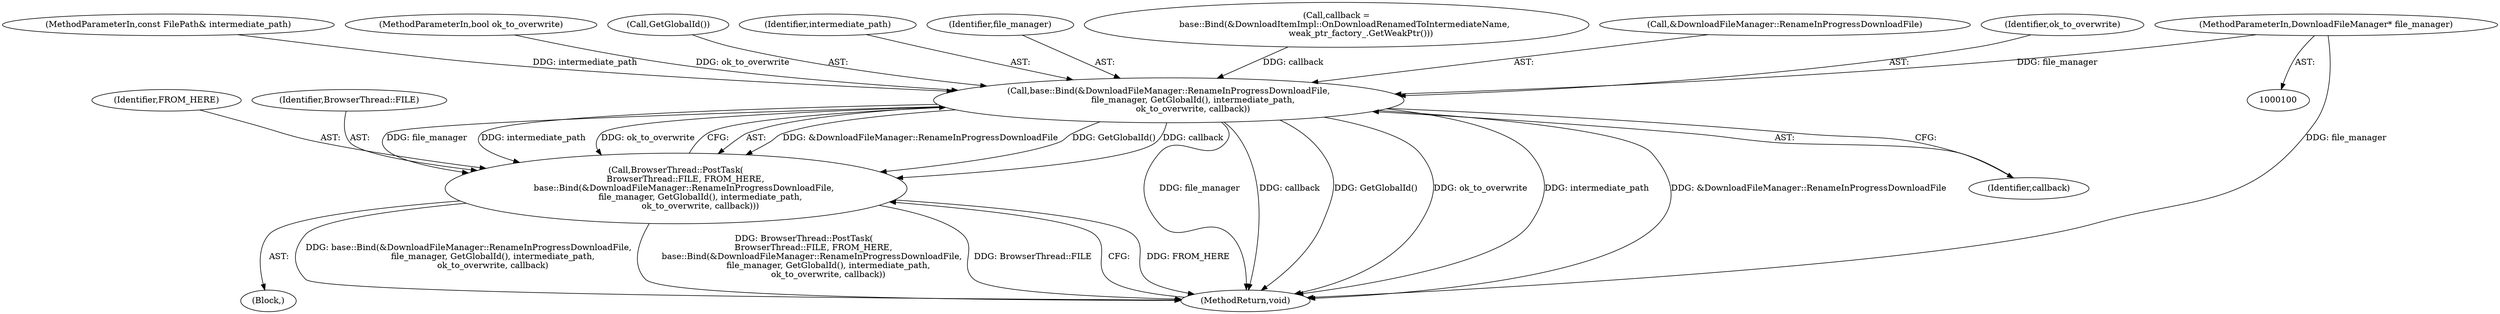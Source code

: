 digraph "1_Chrome_16dcd30c215801941d9890859fd79a234128fc3e_9@pointer" {
"1000101" [label="(MethodParameterIn,DownloadFileManager* file_manager)"];
"1000115" [label="(Call,base::Bind(&DownloadFileManager::RenameInProgressDownloadFile,\n                  file_manager, GetGlobalId(), intermediate_path,\n                  ok_to_overwrite, callback))"];
"1000112" [label="(Call,BrowserThread::PostTask(\n       BrowserThread::FILE, FROM_HERE,\n      base::Bind(&DownloadFileManager::RenameInProgressDownloadFile,\n                  file_manager, GetGlobalId(), intermediate_path,\n                  ok_to_overwrite, callback)))"];
"1000116" [label="(Call,&DownloadFileManager::RenameInProgressDownloadFile)"];
"1000121" [label="(Identifier,ok_to_overwrite)"];
"1000101" [label="(MethodParameterIn,DownloadFileManager* file_manager)"];
"1000102" [label="(MethodParameterIn,const FilePath& intermediate_path)"];
"1000112" [label="(Call,BrowserThread::PostTask(\n       BrowserThread::FILE, FROM_HERE,\n      base::Bind(&DownloadFileManager::RenameInProgressDownloadFile,\n                  file_manager, GetGlobalId(), intermediate_path,\n                  ok_to_overwrite, callback)))"];
"1000103" [label="(MethodParameterIn,bool ok_to_overwrite)"];
"1000119" [label="(Call,GetGlobalId())"];
"1000122" [label="(Identifier,callback)"];
"1000114" [label="(Identifier,FROM_HERE)"];
"1000104" [label="(Block,)"];
"1000123" [label="(MethodReturn,void)"];
"1000115" [label="(Call,base::Bind(&DownloadFileManager::RenameInProgressDownloadFile,\n                  file_manager, GetGlobalId(), intermediate_path,\n                  ok_to_overwrite, callback))"];
"1000120" [label="(Identifier,intermediate_path)"];
"1000118" [label="(Identifier,file_manager)"];
"1000113" [label="(Identifier,BrowserThread::FILE)"];
"1000106" [label="(Call,callback =\n      base::Bind(&DownloadItemImpl::OnDownloadRenamedToIntermediateName,\n                  weak_ptr_factory_.GetWeakPtr()))"];
"1000101" -> "1000100"  [label="AST: "];
"1000101" -> "1000123"  [label="DDG: file_manager"];
"1000101" -> "1000115"  [label="DDG: file_manager"];
"1000115" -> "1000112"  [label="AST: "];
"1000115" -> "1000122"  [label="CFG: "];
"1000116" -> "1000115"  [label="AST: "];
"1000118" -> "1000115"  [label="AST: "];
"1000119" -> "1000115"  [label="AST: "];
"1000120" -> "1000115"  [label="AST: "];
"1000121" -> "1000115"  [label="AST: "];
"1000122" -> "1000115"  [label="AST: "];
"1000112" -> "1000115"  [label="CFG: "];
"1000115" -> "1000123"  [label="DDG: file_manager"];
"1000115" -> "1000123"  [label="DDG: callback"];
"1000115" -> "1000123"  [label="DDG: GetGlobalId()"];
"1000115" -> "1000123"  [label="DDG: ok_to_overwrite"];
"1000115" -> "1000123"  [label="DDG: intermediate_path"];
"1000115" -> "1000123"  [label="DDG: &DownloadFileManager::RenameInProgressDownloadFile"];
"1000115" -> "1000112"  [label="DDG: &DownloadFileManager::RenameInProgressDownloadFile"];
"1000115" -> "1000112"  [label="DDG: GetGlobalId()"];
"1000115" -> "1000112"  [label="DDG: callback"];
"1000115" -> "1000112"  [label="DDG: file_manager"];
"1000115" -> "1000112"  [label="DDG: intermediate_path"];
"1000115" -> "1000112"  [label="DDG: ok_to_overwrite"];
"1000102" -> "1000115"  [label="DDG: intermediate_path"];
"1000103" -> "1000115"  [label="DDG: ok_to_overwrite"];
"1000106" -> "1000115"  [label="DDG: callback"];
"1000112" -> "1000104"  [label="AST: "];
"1000113" -> "1000112"  [label="AST: "];
"1000114" -> "1000112"  [label="AST: "];
"1000123" -> "1000112"  [label="CFG: "];
"1000112" -> "1000123"  [label="DDG: FROM_HERE"];
"1000112" -> "1000123"  [label="DDG: base::Bind(&DownloadFileManager::RenameInProgressDownloadFile,\n                  file_manager, GetGlobalId(), intermediate_path,\n                  ok_to_overwrite, callback)"];
"1000112" -> "1000123"  [label="DDG: BrowserThread::PostTask(\n       BrowserThread::FILE, FROM_HERE,\n      base::Bind(&DownloadFileManager::RenameInProgressDownloadFile,\n                  file_manager, GetGlobalId(), intermediate_path,\n                  ok_to_overwrite, callback))"];
"1000112" -> "1000123"  [label="DDG: BrowserThread::FILE"];
}
